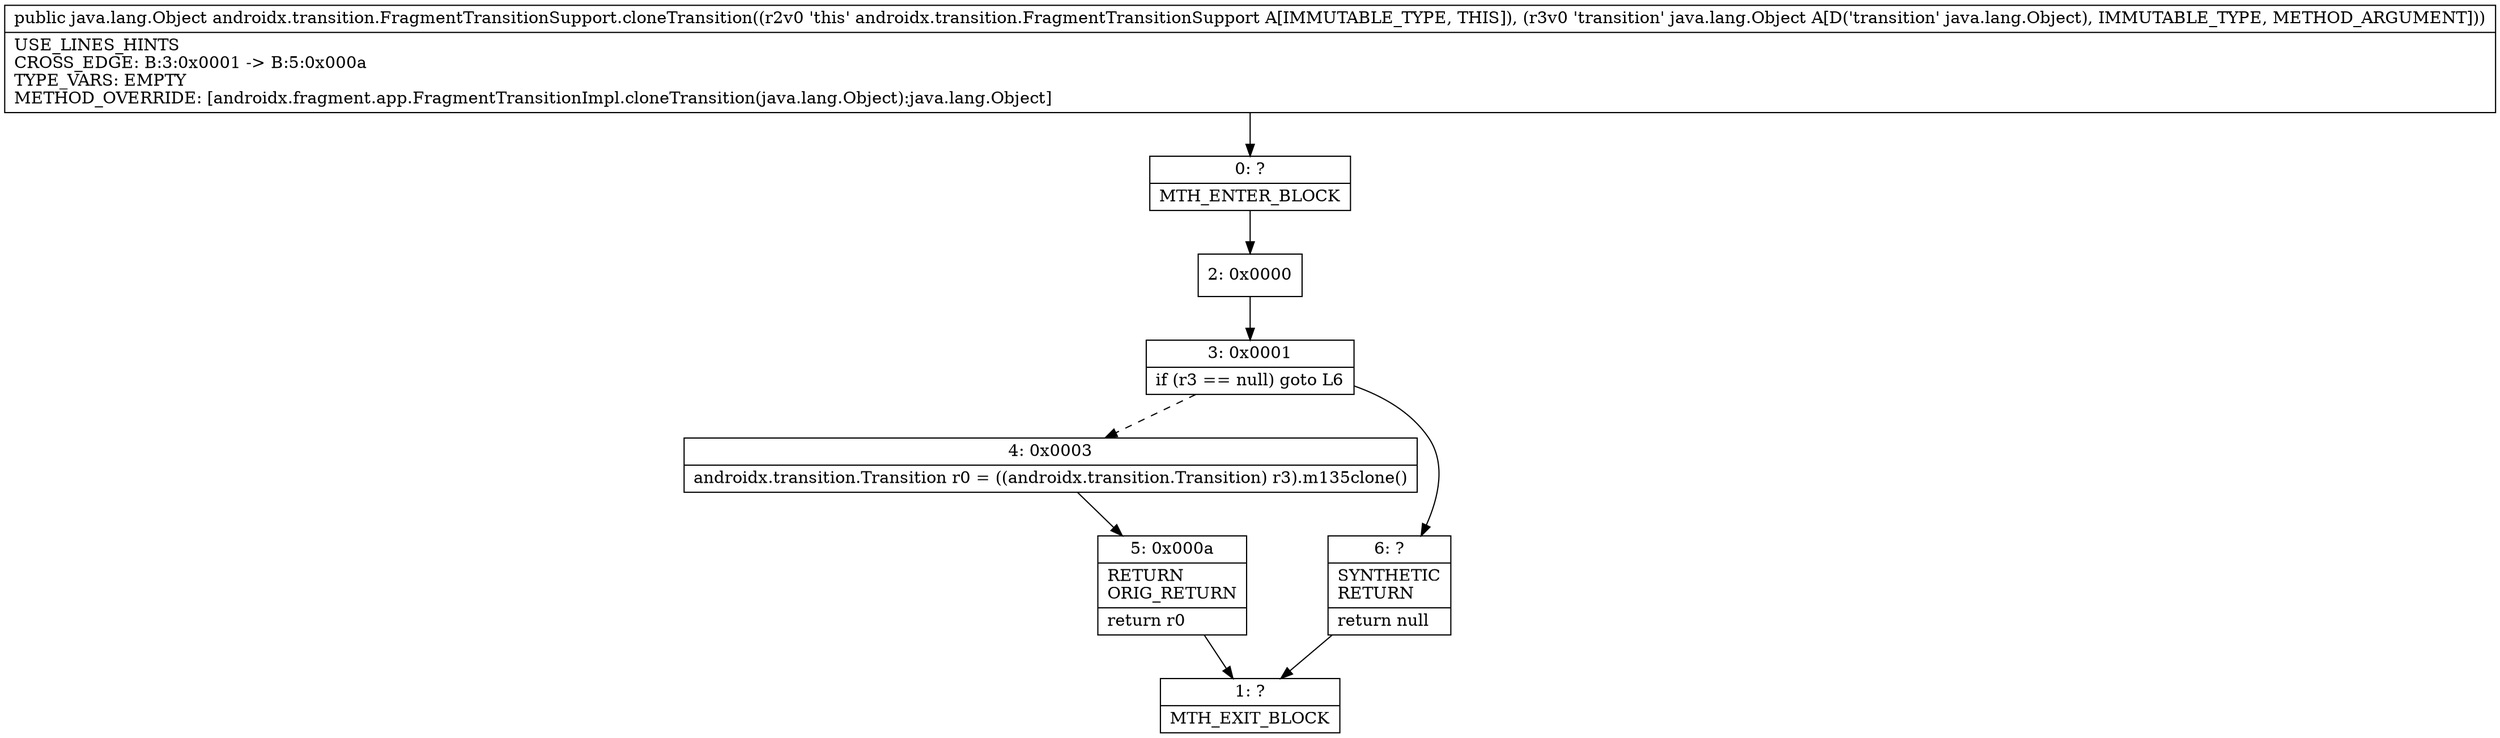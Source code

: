 digraph "CFG forandroidx.transition.FragmentTransitionSupport.cloneTransition(Ljava\/lang\/Object;)Ljava\/lang\/Object;" {
Node_0 [shape=record,label="{0\:\ ?|MTH_ENTER_BLOCK\l}"];
Node_2 [shape=record,label="{2\:\ 0x0000}"];
Node_3 [shape=record,label="{3\:\ 0x0001|if (r3 == null) goto L6\l}"];
Node_4 [shape=record,label="{4\:\ 0x0003|androidx.transition.Transition r0 = ((androidx.transition.Transition) r3).m135clone()\l}"];
Node_5 [shape=record,label="{5\:\ 0x000a|RETURN\lORIG_RETURN\l|return r0\l}"];
Node_1 [shape=record,label="{1\:\ ?|MTH_EXIT_BLOCK\l}"];
Node_6 [shape=record,label="{6\:\ ?|SYNTHETIC\lRETURN\l|return null\l}"];
MethodNode[shape=record,label="{public java.lang.Object androidx.transition.FragmentTransitionSupport.cloneTransition((r2v0 'this' androidx.transition.FragmentTransitionSupport A[IMMUTABLE_TYPE, THIS]), (r3v0 'transition' java.lang.Object A[D('transition' java.lang.Object), IMMUTABLE_TYPE, METHOD_ARGUMENT]))  | USE_LINES_HINTS\lCROSS_EDGE: B:3:0x0001 \-\> B:5:0x000a\lTYPE_VARS: EMPTY\lMETHOD_OVERRIDE: [androidx.fragment.app.FragmentTransitionImpl.cloneTransition(java.lang.Object):java.lang.Object]\l}"];
MethodNode -> Node_0;Node_0 -> Node_2;
Node_2 -> Node_3;
Node_3 -> Node_4[style=dashed];
Node_3 -> Node_6;
Node_4 -> Node_5;
Node_5 -> Node_1;
Node_6 -> Node_1;
}

